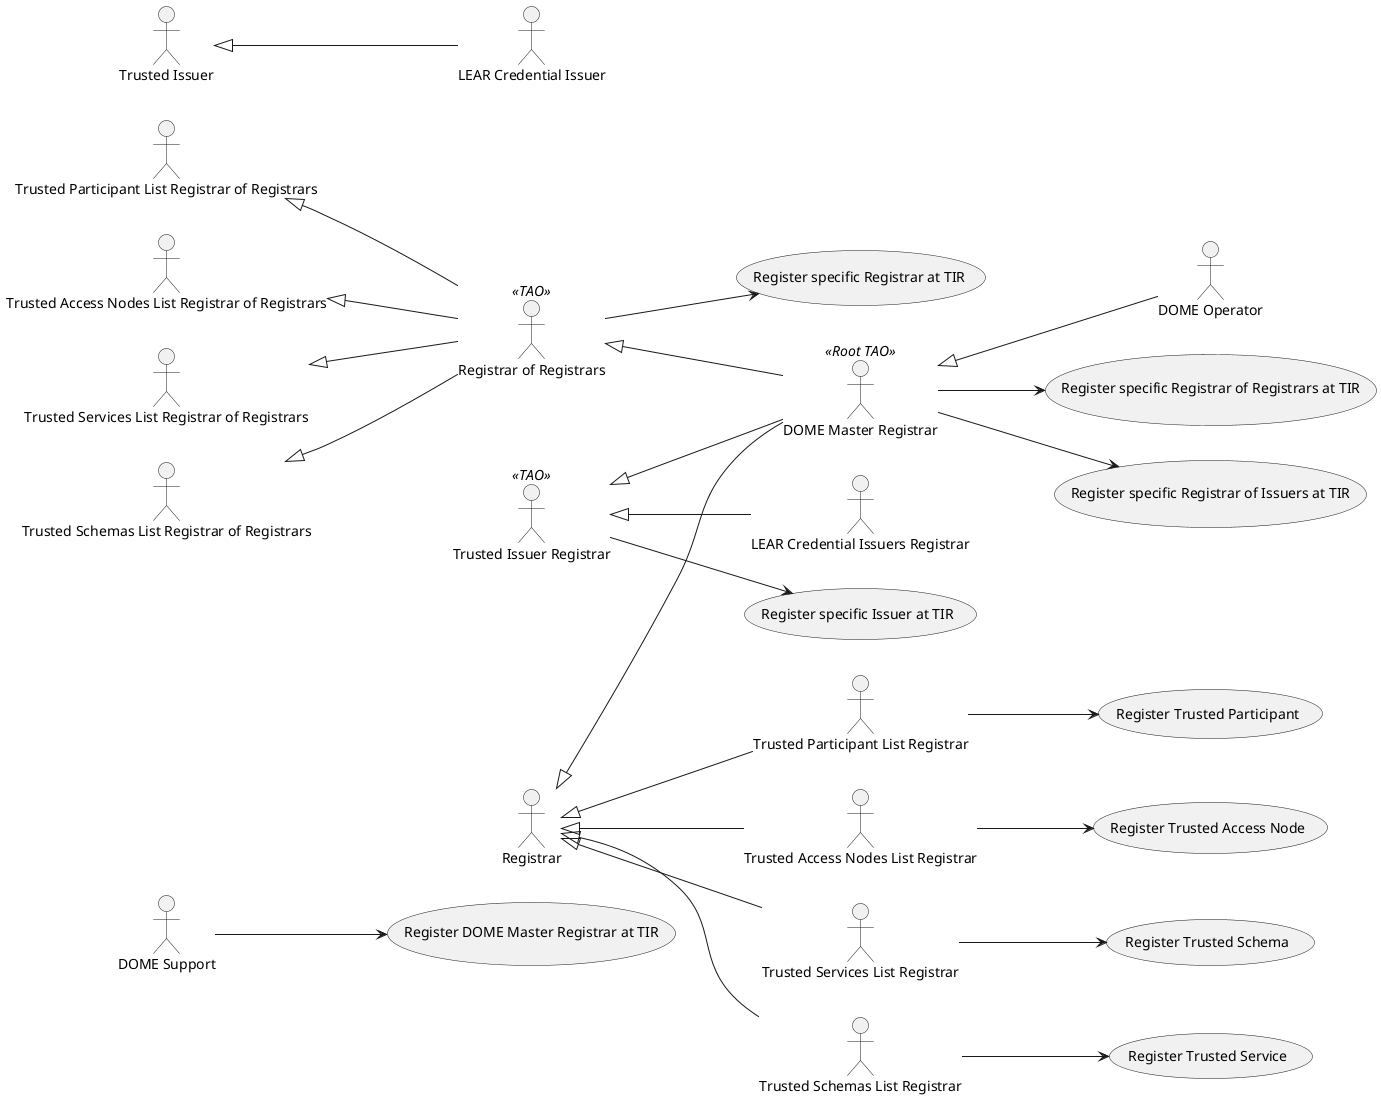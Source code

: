 @startuml useCaseDiagram
left to right direction
!define RECTANGLE class

actor "DOME Support" as domeSupport 
actor "DOME Master Registrar" <<Root TAO>> as  domeMasterResgistrar
actor "DOME Operator" as domeOp
actor "Registrar of Registrars" <<TAO>> as registrarOfRegistrars
actor "Trusted Participant List Registrar of Registrars" as tplRegistrarOfRegistrars
actor "Trusted Access Nodes List Registrar of Registrars" as tanlRegistrarOfRegistrars
actor "Trusted Services List Registrar of Registrars" as tslRegistrarOfRegistrars
actor "Trusted Schemas List Registrar of Registrars" as tschemaslRegistrarOfRegistrars
tplRegistrarOfRegistrars <|-- registrarOfRegistrars
tanlRegistrarOfRegistrars <|-- registrarOfRegistrars
tslRegistrarOfRegistrars <|-- registrarOfRegistrars
tschemaslRegistrarOfRegistrars <|-- registrarOfRegistrars
actor "Trusted Issuer Registrar" <<TAO>> as tiRegistrar
actor "LEAR Credential Issuers Registrar" as lcilRegistrar
tiRegistrar <|-- lcilRegistrar 

actor "Registrar" as registrar 
actor "Trusted Participant List Registrar" as tplRegistrar 
actor "Trusted Access Nodes List Registrar" as tanlRegistrar 
actor "Trusted Services List Registrar" as tslRegistrar 
actor "Trusted Schemas List Registrar" as tschemaslRegistrar
registrar <|-- tplRegistrar 
registrar <|-- tanlRegistrar 
registrar <|-- tslRegistrar 
registrar <|-- tschemaslRegistrar
actor "Trusted Issuer" as ti
actor "LEAR Credential Issuer" as learCredentialIssuer 
ti <|-- learCredentialIssuer 

domeMasterResgistrar <|-- domeOp
registrarOfRegistrars <|-- domeMasterResgistrar
registrar <|-- domeMasterResgistrar
tiRegistrar <|-- domeMasterResgistrar

usecase "Register DOME Master Registrar at TIR" as registerRootTAO
usecase "Register specific Registrar of Registrars at TIR" as registerTAO 
usecase "Register specific Registrar of Issuers at TIR" as registerTAOIssuers
usecase "Register specific Registrar at TIR" as registerRegistrar
usecase "Register specific Issuer at TIR" as registerIssuer

domeSupport --> registerRootTAO
domeMasterResgistrar --> registerTAO
domeMasterResgistrar --> registerTAOIssuers

registrarOfRegistrars --> registerRegistrar 
tiRegistrar --> registerIssuer




usecase "Register Trusted Participant" as registerParticipant
usecase "Register Trusted Access Node" as registerAccessNode
usecase "Register Trusted Service" as registerService
usecase "Register Trusted Schema" as registerSchema

tplRegistrar --> registerParticipant
tanlRegistrar --> registerAccessNode
tslRegistrar --> registerSchema
tschemaslRegistrar --> registerService




@enduml
